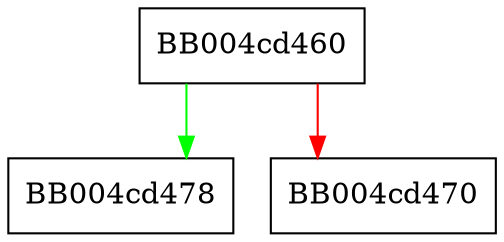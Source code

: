 digraph tls_retry_write_records {
  node [shape="box"];
  graph [splines=ortho];
  BB004cd460 -> BB004cd478 [color="green"];
  BB004cd460 -> BB004cd470 [color="red"];
}